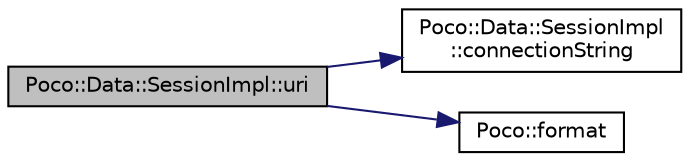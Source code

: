 digraph "Poco::Data::SessionImpl::uri"
{
 // LATEX_PDF_SIZE
  edge [fontname="Helvetica",fontsize="10",labelfontname="Helvetica",labelfontsize="10"];
  node [fontname="Helvetica",fontsize="10",shape=record];
  rankdir="LR";
  Node1 [label="Poco::Data::SessionImpl::uri",height=0.2,width=0.4,color="black", fillcolor="grey75", style="filled", fontcolor="black",tooltip="Returns the connection string."];
  Node1 -> Node2 [color="midnightblue",fontsize="10",style="solid"];
  Node2 [label="Poco::Data::SessionImpl\l::connectionString",height=0.2,width=0.4,color="black", fillcolor="white", style="filled",URL="$classPoco_1_1Data_1_1SessionImpl.html#a25cd3353029f8c1bfc9a70a249e4b38b",tooltip="Returns the name of the connector."];
  Node1 -> Node3 [color="midnightblue",fontsize="10",style="solid"];
  Node3 [label="Poco::format",height=0.2,width=0.4,color="black", fillcolor="white", style="filled",URL="$namespacePoco.html#acde2b5aff4f0d67961e2eeb394542bb0",tooltip=" "];
}
